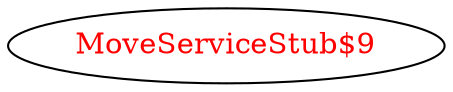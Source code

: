 digraph dependencyGraph {
 concentrate=true;
 ranksep="2.0";
 rankdir="LR"; 
 splines="ortho";
"MoveServiceStub$9" [fontcolor="red"];
}